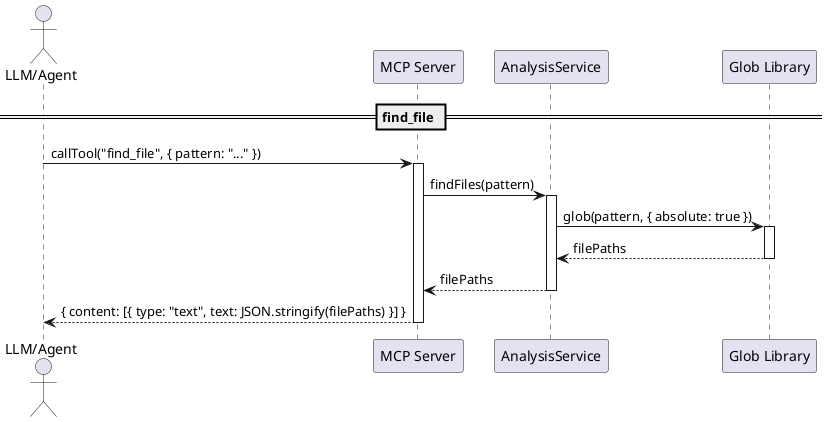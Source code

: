 @startuml

actor "LLM/Agent" as LLM
participant "MCP Server" as Server
participant "AnalysisService" as AS
participant "Glob Library" as GL

== find_file ==
LLM -> Server: callTool("find_file", { pattern: "..." })
activate Server
Server -> AS: findFiles(pattern)
activate AS
AS -> GL: glob(pattern, { absolute: true })
activate GL
GL --> AS: filePaths
deactivate GL
AS --> Server: filePaths
deactivate AS
Server --> LLM: { content: [{ type: "text", text: JSON.stringify(filePaths) }] }
deactivate Server

@enduml
